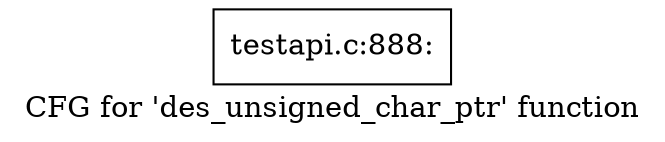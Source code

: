 digraph "CFG for 'des_unsigned_char_ptr' function" {
	label="CFG for 'des_unsigned_char_ptr' function";

	Node0x4049300 [shape=record,label="{testapi.c:888:}"];
}
